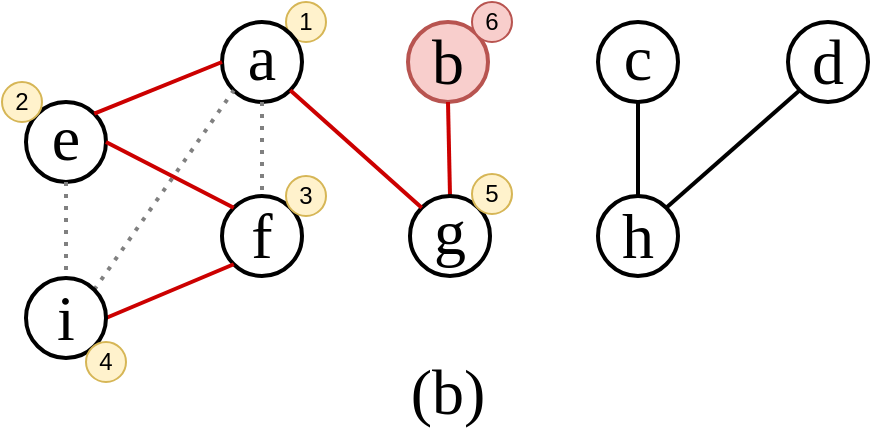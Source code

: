 <mxfile version="20.3.0" type="device"><diagram id="Kx9RLVFGo41pSHv8BL_H" name="Page-1"><mxGraphModel dx="700" dy="900" grid="1" gridSize="10" guides="1" tooltips="1" connect="1" arrows="1" fold="1" page="1" pageScale="1" pageWidth="850" pageHeight="1100" math="0" shadow="0"><root><mxCell id="0"/><mxCell id="1" parent="0"/><mxCell id="qUb60jhbyAS9DS-Hs8rL-19" value="" style="group" parent="1" vertex="1" connectable="0"><mxGeometry x="40" y="40" width="445" height="210" as="geometry"/></mxCell><mxCell id="qUb60jhbyAS9DS-Hs8rL-1" value="1" style="ellipse;whiteSpace=wrap;html=1;aspect=fixed;fillColor=#fff2cc;strokeColor=#d6b656;container=0;" parent="qUb60jhbyAS9DS-Hs8rL-19" vertex="1"><mxGeometry x="142" width="20" height="20" as="geometry"/></mxCell><mxCell id="eeXSzk9cP0k9EHP_tW10-11" value="a" style="ellipse;whiteSpace=wrap;html=1;aspect=fixed;strokeWidth=2;fontFamily=Times New Roman;fontSize=32;spacingTop=-5;container=0;" parent="qUb60jhbyAS9DS-Hs8rL-19" vertex="1"><mxGeometry x="110" y="10" width="40" height="40" as="geometry"/></mxCell><mxCell id="eeXSzk9cP0k9EHP_tW10-12" value="b" style="ellipse;whiteSpace=wrap;html=1;aspect=fixed;strokeWidth=2;fontFamily=Times New Roman;fontSize=32;container=0;fillColor=#f8cecc;strokeColor=#b85450;" parent="qUb60jhbyAS9DS-Hs8rL-19" vertex="1"><mxGeometry x="203" y="10" width="40" height="40" as="geometry"/></mxCell><mxCell id="eeXSzk9cP0k9EHP_tW10-13" value="c" style="ellipse;whiteSpace=wrap;html=1;aspect=fixed;strokeWidth=2;fontFamily=Times New Roman;fontSize=32;spacingTop=-5;container=0;" parent="qUb60jhbyAS9DS-Hs8rL-19" vertex="1"><mxGeometry x="298" y="10" width="40" height="40" as="geometry"/></mxCell><mxCell id="eeXSzk9cP0k9EHP_tW10-14" value="d" style="ellipse;whiteSpace=wrap;html=1;aspect=fixed;strokeWidth=2;fontFamily=Times New Roman;fontSize=32;container=0;" parent="qUb60jhbyAS9DS-Hs8rL-19" vertex="1"><mxGeometry x="393" y="10" width="40" height="40" as="geometry"/></mxCell><mxCell id="eeXSzk9cP0k9EHP_tW10-15" value="e" style="ellipse;whiteSpace=wrap;html=1;aspect=fixed;strokeWidth=2;fontFamily=Times New Roman;fontSize=32;spacingTop=-5;container=0;" parent="qUb60jhbyAS9DS-Hs8rL-19" vertex="1"><mxGeometry x="12" y="50" width="40" height="40" as="geometry"/></mxCell><mxCell id="eeXSzk9cP0k9EHP_tW10-25" style="edgeStyle=none;rounded=0;orthogonalLoop=1;jettySize=auto;html=1;exitX=0;exitY=0.5;exitDx=0;exitDy=0;entryX=1;entryY=0;entryDx=0;entryDy=0;strokeWidth=2;fontFamily=Times New Roman;fontSize=32;endArrow=none;endFill=0;strokeColor=#CC0000;" parent="qUb60jhbyAS9DS-Hs8rL-19" source="eeXSzk9cP0k9EHP_tW10-11" target="eeXSzk9cP0k9EHP_tW10-15" edge="1"><mxGeometry relative="1" as="geometry"/></mxCell><mxCell id="eeXSzk9cP0k9EHP_tW10-16" value="f" style="ellipse;whiteSpace=wrap;html=1;aspect=fixed;strokeWidth=2;fontFamily=Times New Roman;fontSize=32;container=0;" parent="qUb60jhbyAS9DS-Hs8rL-19" vertex="1"><mxGeometry x="110" y="97" width="40" height="40" as="geometry"/></mxCell><mxCell id="eeXSzk9cP0k9EHP_tW10-26" style="edgeStyle=none;rounded=0;orthogonalLoop=1;jettySize=auto;html=1;exitX=0.5;exitY=1;exitDx=0;exitDy=0;entryX=0.5;entryY=0;entryDx=0;entryDy=0;strokeWidth=2;fontFamily=Times New Roman;fontSize=32;endArrow=none;endFill=0;dashed=1;dashPattern=1 2;strokeColor=#808080;" parent="qUb60jhbyAS9DS-Hs8rL-19" source="eeXSzk9cP0k9EHP_tW10-11" target="eeXSzk9cP0k9EHP_tW10-16" edge="1"><mxGeometry relative="1" as="geometry"/></mxCell><mxCell id="eeXSzk9cP0k9EHP_tW10-20" style="rounded=0;orthogonalLoop=1;jettySize=auto;html=1;exitX=1;exitY=0.5;exitDx=0;exitDy=0;entryX=0;entryY=0;entryDx=0;entryDy=0;fontFamily=Times New Roman;fontSize=32;strokeWidth=2;endArrow=none;endFill=0;strokeColor=#CC0000;" parent="qUb60jhbyAS9DS-Hs8rL-19" source="eeXSzk9cP0k9EHP_tW10-15" target="eeXSzk9cP0k9EHP_tW10-16" edge="1"><mxGeometry relative="1" as="geometry"/></mxCell><mxCell id="eeXSzk9cP0k9EHP_tW10-28" style="edgeStyle=none;rounded=0;orthogonalLoop=1;jettySize=auto;html=1;exitX=0.5;exitY=0;exitDx=0;exitDy=0;entryX=0.5;entryY=1;entryDx=0;entryDy=0;strokeWidth=2;fontFamily=Times New Roman;fontSize=32;endArrow=none;endFill=0;strokeColor=#CC0000;" parent="qUb60jhbyAS9DS-Hs8rL-19" source="eeXSzk9cP0k9EHP_tW10-17" target="eeXSzk9cP0k9EHP_tW10-12" edge="1"><mxGeometry relative="1" as="geometry"/></mxCell><mxCell id="eeXSzk9cP0k9EHP_tW10-17" value="g" style="ellipse;whiteSpace=wrap;html=1;aspect=fixed;strokeWidth=2;fontFamily=Times New Roman;fontSize=32;spacingTop=-5;container=0;" parent="qUb60jhbyAS9DS-Hs8rL-19" vertex="1"><mxGeometry x="204" y="97" width="40" height="40" as="geometry"/></mxCell><mxCell id="eeXSzk9cP0k9EHP_tW10-27" style="edgeStyle=none;rounded=0;orthogonalLoop=1;jettySize=auto;html=1;exitX=1;exitY=1;exitDx=0;exitDy=0;entryX=0;entryY=0;entryDx=0;entryDy=0;strokeWidth=2;fontFamily=Times New Roman;fontSize=32;endArrow=none;endFill=0;strokeColor=#CC0000;" parent="qUb60jhbyAS9DS-Hs8rL-19" source="eeXSzk9cP0k9EHP_tW10-11" target="eeXSzk9cP0k9EHP_tW10-17" edge="1"><mxGeometry relative="1" as="geometry"/></mxCell><mxCell id="eeXSzk9cP0k9EHP_tW10-30" style="edgeStyle=none;rounded=0;orthogonalLoop=1;jettySize=auto;html=1;exitX=1;exitY=0;exitDx=0;exitDy=0;entryX=0;entryY=1;entryDx=0;entryDy=0;strokeWidth=2;fontFamily=Times New Roman;fontSize=32;endArrow=none;endFill=0;" parent="qUb60jhbyAS9DS-Hs8rL-19" source="eeXSzk9cP0k9EHP_tW10-18" target="eeXSzk9cP0k9EHP_tW10-14" edge="1"><mxGeometry relative="1" as="geometry"/></mxCell><mxCell id="eeXSzk9cP0k9EHP_tW10-18" value="h" style="ellipse;whiteSpace=wrap;html=1;aspect=fixed;strokeWidth=2;fontFamily=Times New Roman;fontSize=32;container=0;" parent="qUb60jhbyAS9DS-Hs8rL-19" vertex="1"><mxGeometry x="298" y="97" width="40" height="40" as="geometry"/></mxCell><mxCell id="eeXSzk9cP0k9EHP_tW10-29" style="edgeStyle=none;rounded=0;orthogonalLoop=1;jettySize=auto;html=1;exitX=0.5;exitY=1;exitDx=0;exitDy=0;entryX=0.5;entryY=0;entryDx=0;entryDy=0;strokeWidth=2;fontFamily=Times New Roman;fontSize=32;endArrow=none;endFill=0;strokeColor=#000000;" parent="qUb60jhbyAS9DS-Hs8rL-19" source="eeXSzk9cP0k9EHP_tW10-13" target="eeXSzk9cP0k9EHP_tW10-18" edge="1"><mxGeometry relative="1" as="geometry"/></mxCell><mxCell id="eeXSzk9cP0k9EHP_tW10-23" style="edgeStyle=none;rounded=0;orthogonalLoop=1;jettySize=auto;html=1;exitX=1;exitY=0.5;exitDx=0;exitDy=0;entryX=0;entryY=1;entryDx=0;entryDy=0;strokeWidth=2;fontFamily=Times New Roman;fontSize=32;endArrow=none;endFill=0;strokeColor=#CC0000;" parent="qUb60jhbyAS9DS-Hs8rL-19" source="eeXSzk9cP0k9EHP_tW10-19" target="eeXSzk9cP0k9EHP_tW10-16" edge="1"><mxGeometry relative="1" as="geometry"/></mxCell><mxCell id="eeXSzk9cP0k9EHP_tW10-24" style="edgeStyle=none;rounded=0;orthogonalLoop=1;jettySize=auto;html=1;exitX=1;exitY=0;exitDx=0;exitDy=0;entryX=0;entryY=1;entryDx=0;entryDy=0;strokeWidth=2;fontFamily=Times New Roman;fontSize=32;endArrow=none;endFill=0;dashed=1;dashPattern=1 2;strokeColor=#808080;" parent="qUb60jhbyAS9DS-Hs8rL-19" source="eeXSzk9cP0k9EHP_tW10-19" target="eeXSzk9cP0k9EHP_tW10-11" edge="1"><mxGeometry relative="1" as="geometry"/></mxCell><mxCell id="eeXSzk9cP0k9EHP_tW10-19" value="i" style="ellipse;whiteSpace=wrap;html=1;aspect=fixed;strokeWidth=2;fontFamily=Times New Roman;fontSize=32;container=0;" parent="qUb60jhbyAS9DS-Hs8rL-19" vertex="1"><mxGeometry x="12" y="138" width="40" height="40" as="geometry"/></mxCell><mxCell id="eeXSzk9cP0k9EHP_tW10-22" style="edgeStyle=none;rounded=0;orthogonalLoop=1;jettySize=auto;html=1;exitX=0.5;exitY=1;exitDx=0;exitDy=0;entryX=0.5;entryY=0;entryDx=0;entryDy=0;strokeWidth=2;fontFamily=Times New Roman;fontSize=32;endArrow=none;endFill=0;dashed=1;dashPattern=1 2;strokeColor=#808080;" parent="qUb60jhbyAS9DS-Hs8rL-19" source="eeXSzk9cP0k9EHP_tW10-15" target="eeXSzk9cP0k9EHP_tW10-19" edge="1"><mxGeometry relative="1" as="geometry"/></mxCell><mxCell id="eeXSzk9cP0k9EHP_tW10-21" style="edgeStyle=none;rounded=0;orthogonalLoop=1;jettySize=auto;html=1;exitX=1;exitY=1;exitDx=0;exitDy=0;strokeWidth=2;fontFamily=Times New Roman;fontSize=32;endArrow=none;endFill=0;" parent="qUb60jhbyAS9DS-Hs8rL-19" source="eeXSzk9cP0k9EHP_tW10-15" target="eeXSzk9cP0k9EHP_tW10-15" edge="1"><mxGeometry relative="1" as="geometry"/></mxCell><mxCell id="eeXSzk9cP0k9EHP_tW10-31" value="(b)" style="text;html=1;strokeColor=none;fillColor=none;align=center;verticalAlign=middle;whiteSpace=wrap;rounded=0;strokeWidth=2;fontFamily=Times New Roman;fontSize=32;container=0;" parent="qUb60jhbyAS9DS-Hs8rL-19" vertex="1"><mxGeometry x="13" y="180" width="420" height="30" as="geometry"/></mxCell><mxCell id="qUb60jhbyAS9DS-Hs8rL-11" value="2" style="ellipse;whiteSpace=wrap;html=1;aspect=fixed;fillColor=#fff2cc;strokeColor=#d6b656;container=0;" parent="qUb60jhbyAS9DS-Hs8rL-19" vertex="1"><mxGeometry y="40" width="20" height="20" as="geometry"/></mxCell><mxCell id="qUb60jhbyAS9DS-Hs8rL-12" value="3" style="ellipse;whiteSpace=wrap;html=1;aspect=fixed;fillColor=#fff2cc;strokeColor=#d6b656;container=0;" parent="qUb60jhbyAS9DS-Hs8rL-19" vertex="1"><mxGeometry x="142" y="87" width="20" height="20" as="geometry"/></mxCell><mxCell id="qUb60jhbyAS9DS-Hs8rL-13" value="4" style="ellipse;whiteSpace=wrap;html=1;aspect=fixed;fillColor=#fff2cc;strokeColor=#d6b656;container=0;" parent="qUb60jhbyAS9DS-Hs8rL-19" vertex="1"><mxGeometry x="42" y="170" width="20" height="20" as="geometry"/></mxCell><mxCell id="qUb60jhbyAS9DS-Hs8rL-14" value="6" style="ellipse;whiteSpace=wrap;html=1;aspect=fixed;fillColor=#f8cecc;strokeColor=#b85450;container=0;" parent="qUb60jhbyAS9DS-Hs8rL-19" vertex="1"><mxGeometry x="235" width="20" height="20" as="geometry"/></mxCell><mxCell id="qUb60jhbyAS9DS-Hs8rL-15" value="5" style="ellipse;whiteSpace=wrap;html=1;aspect=fixed;fillColor=#fff2cc;strokeColor=#d6b656;container=0;" parent="qUb60jhbyAS9DS-Hs8rL-19" vertex="1"><mxGeometry x="235" y="86" width="20" height="20" as="geometry"/></mxCell></root></mxGraphModel></diagram></mxfile>